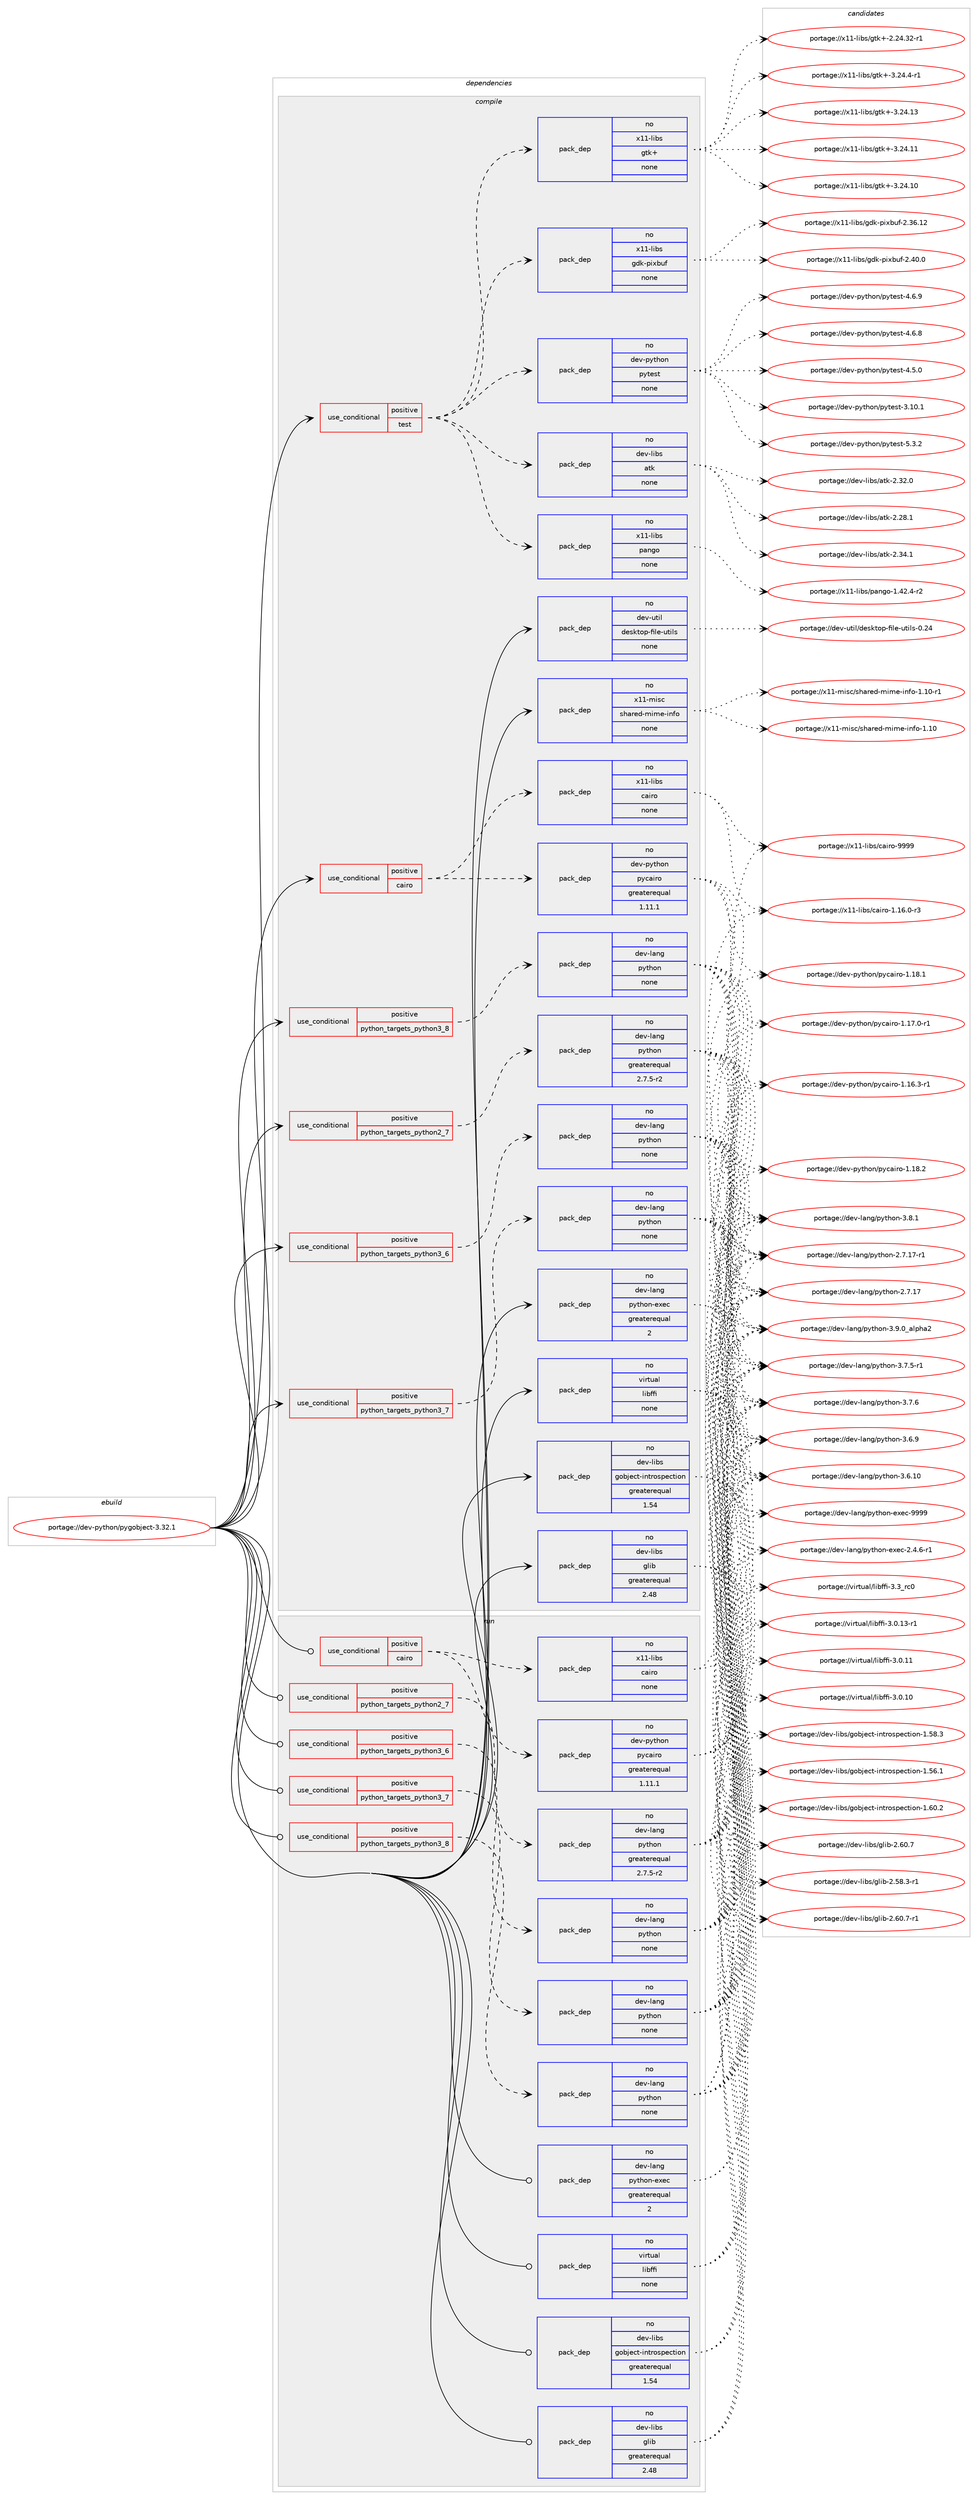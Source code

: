digraph prolog {

# *************
# Graph options
# *************

newrank=true;
concentrate=true;
compound=true;
graph [rankdir=LR,fontname=Helvetica,fontsize=10,ranksep=1.5];#, ranksep=2.5, nodesep=0.2];
edge  [arrowhead=vee];
node  [fontname=Helvetica,fontsize=10];

# **********
# The ebuild
# **********

subgraph cluster_leftcol {
color=gray;
rank=same;
label=<<i>ebuild</i>>;
id [label="portage://dev-python/pygobject-3.32.1", color=red, width=4, href="../dev-python/pygobject-3.32.1.svg"];
}

# ****************
# The dependencies
# ****************

subgraph cluster_midcol {
color=gray;
label=<<i>dependencies</i>>;
subgraph cluster_compile {
fillcolor="#eeeeee";
style=filled;
label=<<i>compile</i>>;
subgraph cond109360 {
dependency437761 [label=<<TABLE BORDER="0" CELLBORDER="1" CELLSPACING="0" CELLPADDING="4"><TR><TD ROWSPAN="3" CELLPADDING="10">use_conditional</TD></TR><TR><TD>positive</TD></TR><TR><TD>cairo</TD></TR></TABLE>>, shape=none, color=red];
subgraph pack323464 {
dependency437762 [label=<<TABLE BORDER="0" CELLBORDER="1" CELLSPACING="0" CELLPADDING="4" WIDTH="220"><TR><TD ROWSPAN="6" CELLPADDING="30">pack_dep</TD></TR><TR><TD WIDTH="110">no</TD></TR><TR><TD>dev-python</TD></TR><TR><TD>pycairo</TD></TR><TR><TD>greaterequal</TD></TR><TR><TD>1.11.1</TD></TR></TABLE>>, shape=none, color=blue];
}
dependency437761:e -> dependency437762:w [weight=20,style="dashed",arrowhead="vee"];
subgraph pack323465 {
dependency437763 [label=<<TABLE BORDER="0" CELLBORDER="1" CELLSPACING="0" CELLPADDING="4" WIDTH="220"><TR><TD ROWSPAN="6" CELLPADDING="30">pack_dep</TD></TR><TR><TD WIDTH="110">no</TD></TR><TR><TD>x11-libs</TD></TR><TR><TD>cairo</TD></TR><TR><TD>none</TD></TR><TR><TD></TD></TR></TABLE>>, shape=none, color=blue];
}
dependency437761:e -> dependency437763:w [weight=20,style="dashed",arrowhead="vee"];
}
id:e -> dependency437761:w [weight=20,style="solid",arrowhead="vee"];
subgraph cond109361 {
dependency437764 [label=<<TABLE BORDER="0" CELLBORDER="1" CELLSPACING="0" CELLPADDING="4"><TR><TD ROWSPAN="3" CELLPADDING="10">use_conditional</TD></TR><TR><TD>positive</TD></TR><TR><TD>python_targets_python2_7</TD></TR></TABLE>>, shape=none, color=red];
subgraph pack323466 {
dependency437765 [label=<<TABLE BORDER="0" CELLBORDER="1" CELLSPACING="0" CELLPADDING="4" WIDTH="220"><TR><TD ROWSPAN="6" CELLPADDING="30">pack_dep</TD></TR><TR><TD WIDTH="110">no</TD></TR><TR><TD>dev-lang</TD></TR><TR><TD>python</TD></TR><TR><TD>greaterequal</TD></TR><TR><TD>2.7.5-r2</TD></TR></TABLE>>, shape=none, color=blue];
}
dependency437764:e -> dependency437765:w [weight=20,style="dashed",arrowhead="vee"];
}
id:e -> dependency437764:w [weight=20,style="solid",arrowhead="vee"];
subgraph cond109362 {
dependency437766 [label=<<TABLE BORDER="0" CELLBORDER="1" CELLSPACING="0" CELLPADDING="4"><TR><TD ROWSPAN="3" CELLPADDING="10">use_conditional</TD></TR><TR><TD>positive</TD></TR><TR><TD>python_targets_python3_6</TD></TR></TABLE>>, shape=none, color=red];
subgraph pack323467 {
dependency437767 [label=<<TABLE BORDER="0" CELLBORDER="1" CELLSPACING="0" CELLPADDING="4" WIDTH="220"><TR><TD ROWSPAN="6" CELLPADDING="30">pack_dep</TD></TR><TR><TD WIDTH="110">no</TD></TR><TR><TD>dev-lang</TD></TR><TR><TD>python</TD></TR><TR><TD>none</TD></TR><TR><TD></TD></TR></TABLE>>, shape=none, color=blue];
}
dependency437766:e -> dependency437767:w [weight=20,style="dashed",arrowhead="vee"];
}
id:e -> dependency437766:w [weight=20,style="solid",arrowhead="vee"];
subgraph cond109363 {
dependency437768 [label=<<TABLE BORDER="0" CELLBORDER="1" CELLSPACING="0" CELLPADDING="4"><TR><TD ROWSPAN="3" CELLPADDING="10">use_conditional</TD></TR><TR><TD>positive</TD></TR><TR><TD>python_targets_python3_7</TD></TR></TABLE>>, shape=none, color=red];
subgraph pack323468 {
dependency437769 [label=<<TABLE BORDER="0" CELLBORDER="1" CELLSPACING="0" CELLPADDING="4" WIDTH="220"><TR><TD ROWSPAN="6" CELLPADDING="30">pack_dep</TD></TR><TR><TD WIDTH="110">no</TD></TR><TR><TD>dev-lang</TD></TR><TR><TD>python</TD></TR><TR><TD>none</TD></TR><TR><TD></TD></TR></TABLE>>, shape=none, color=blue];
}
dependency437768:e -> dependency437769:w [weight=20,style="dashed",arrowhead="vee"];
}
id:e -> dependency437768:w [weight=20,style="solid",arrowhead="vee"];
subgraph cond109364 {
dependency437770 [label=<<TABLE BORDER="0" CELLBORDER="1" CELLSPACING="0" CELLPADDING="4"><TR><TD ROWSPAN="3" CELLPADDING="10">use_conditional</TD></TR><TR><TD>positive</TD></TR><TR><TD>python_targets_python3_8</TD></TR></TABLE>>, shape=none, color=red];
subgraph pack323469 {
dependency437771 [label=<<TABLE BORDER="0" CELLBORDER="1" CELLSPACING="0" CELLPADDING="4" WIDTH="220"><TR><TD ROWSPAN="6" CELLPADDING="30">pack_dep</TD></TR><TR><TD WIDTH="110">no</TD></TR><TR><TD>dev-lang</TD></TR><TR><TD>python</TD></TR><TR><TD>none</TD></TR><TR><TD></TD></TR></TABLE>>, shape=none, color=blue];
}
dependency437770:e -> dependency437771:w [weight=20,style="dashed",arrowhead="vee"];
}
id:e -> dependency437770:w [weight=20,style="solid",arrowhead="vee"];
subgraph cond109365 {
dependency437772 [label=<<TABLE BORDER="0" CELLBORDER="1" CELLSPACING="0" CELLPADDING="4"><TR><TD ROWSPAN="3" CELLPADDING="10">use_conditional</TD></TR><TR><TD>positive</TD></TR><TR><TD>test</TD></TR></TABLE>>, shape=none, color=red];
subgraph pack323470 {
dependency437773 [label=<<TABLE BORDER="0" CELLBORDER="1" CELLSPACING="0" CELLPADDING="4" WIDTH="220"><TR><TD ROWSPAN="6" CELLPADDING="30">pack_dep</TD></TR><TR><TD WIDTH="110">no</TD></TR><TR><TD>dev-libs</TD></TR><TR><TD>atk</TD></TR><TR><TD>none</TD></TR><TR><TD></TD></TR></TABLE>>, shape=none, color=blue];
}
dependency437772:e -> dependency437773:w [weight=20,style="dashed",arrowhead="vee"];
subgraph pack323471 {
dependency437774 [label=<<TABLE BORDER="0" CELLBORDER="1" CELLSPACING="0" CELLPADDING="4" WIDTH="220"><TR><TD ROWSPAN="6" CELLPADDING="30">pack_dep</TD></TR><TR><TD WIDTH="110">no</TD></TR><TR><TD>dev-python</TD></TR><TR><TD>pytest</TD></TR><TR><TD>none</TD></TR><TR><TD></TD></TR></TABLE>>, shape=none, color=blue];
}
dependency437772:e -> dependency437774:w [weight=20,style="dashed",arrowhead="vee"];
subgraph pack323472 {
dependency437775 [label=<<TABLE BORDER="0" CELLBORDER="1" CELLSPACING="0" CELLPADDING="4" WIDTH="220"><TR><TD ROWSPAN="6" CELLPADDING="30">pack_dep</TD></TR><TR><TD WIDTH="110">no</TD></TR><TR><TD>x11-libs</TD></TR><TR><TD>gdk-pixbuf</TD></TR><TR><TD>none</TD></TR><TR><TD></TD></TR></TABLE>>, shape=none, color=blue];
}
dependency437772:e -> dependency437775:w [weight=20,style="dashed",arrowhead="vee"];
subgraph pack323473 {
dependency437776 [label=<<TABLE BORDER="0" CELLBORDER="1" CELLSPACING="0" CELLPADDING="4" WIDTH="220"><TR><TD ROWSPAN="6" CELLPADDING="30">pack_dep</TD></TR><TR><TD WIDTH="110">no</TD></TR><TR><TD>x11-libs</TD></TR><TR><TD>gtk+</TD></TR><TR><TD>none</TD></TR><TR><TD></TD></TR></TABLE>>, shape=none, color=blue];
}
dependency437772:e -> dependency437776:w [weight=20,style="dashed",arrowhead="vee"];
subgraph pack323474 {
dependency437777 [label=<<TABLE BORDER="0" CELLBORDER="1" CELLSPACING="0" CELLPADDING="4" WIDTH="220"><TR><TD ROWSPAN="6" CELLPADDING="30">pack_dep</TD></TR><TR><TD WIDTH="110">no</TD></TR><TR><TD>x11-libs</TD></TR><TR><TD>pango</TD></TR><TR><TD>none</TD></TR><TR><TD></TD></TR></TABLE>>, shape=none, color=blue];
}
dependency437772:e -> dependency437777:w [weight=20,style="dashed",arrowhead="vee"];
}
id:e -> dependency437772:w [weight=20,style="solid",arrowhead="vee"];
subgraph pack323475 {
dependency437778 [label=<<TABLE BORDER="0" CELLBORDER="1" CELLSPACING="0" CELLPADDING="4" WIDTH="220"><TR><TD ROWSPAN="6" CELLPADDING="30">pack_dep</TD></TR><TR><TD WIDTH="110">no</TD></TR><TR><TD>dev-lang</TD></TR><TR><TD>python-exec</TD></TR><TR><TD>greaterequal</TD></TR><TR><TD>2</TD></TR></TABLE>>, shape=none, color=blue];
}
id:e -> dependency437778:w [weight=20,style="solid",arrowhead="vee"];
subgraph pack323476 {
dependency437779 [label=<<TABLE BORDER="0" CELLBORDER="1" CELLSPACING="0" CELLPADDING="4" WIDTH="220"><TR><TD ROWSPAN="6" CELLPADDING="30">pack_dep</TD></TR><TR><TD WIDTH="110">no</TD></TR><TR><TD>dev-libs</TD></TR><TR><TD>glib</TD></TR><TR><TD>greaterequal</TD></TR><TR><TD>2.48</TD></TR></TABLE>>, shape=none, color=blue];
}
id:e -> dependency437779:w [weight=20,style="solid",arrowhead="vee"];
subgraph pack323477 {
dependency437780 [label=<<TABLE BORDER="0" CELLBORDER="1" CELLSPACING="0" CELLPADDING="4" WIDTH="220"><TR><TD ROWSPAN="6" CELLPADDING="30">pack_dep</TD></TR><TR><TD WIDTH="110">no</TD></TR><TR><TD>dev-libs</TD></TR><TR><TD>gobject-introspection</TD></TR><TR><TD>greaterequal</TD></TR><TR><TD>1.54</TD></TR></TABLE>>, shape=none, color=blue];
}
id:e -> dependency437780:w [weight=20,style="solid",arrowhead="vee"];
subgraph pack323478 {
dependency437781 [label=<<TABLE BORDER="0" CELLBORDER="1" CELLSPACING="0" CELLPADDING="4" WIDTH="220"><TR><TD ROWSPAN="6" CELLPADDING="30">pack_dep</TD></TR><TR><TD WIDTH="110">no</TD></TR><TR><TD>dev-util</TD></TR><TR><TD>desktop-file-utils</TD></TR><TR><TD>none</TD></TR><TR><TD></TD></TR></TABLE>>, shape=none, color=blue];
}
id:e -> dependency437781:w [weight=20,style="solid",arrowhead="vee"];
subgraph pack323479 {
dependency437782 [label=<<TABLE BORDER="0" CELLBORDER="1" CELLSPACING="0" CELLPADDING="4" WIDTH="220"><TR><TD ROWSPAN="6" CELLPADDING="30">pack_dep</TD></TR><TR><TD WIDTH="110">no</TD></TR><TR><TD>virtual</TD></TR><TR><TD>libffi</TD></TR><TR><TD>none</TD></TR><TR><TD></TD></TR></TABLE>>, shape=none, color=blue];
}
id:e -> dependency437782:w [weight=20,style="solid",arrowhead="vee"];
subgraph pack323480 {
dependency437783 [label=<<TABLE BORDER="0" CELLBORDER="1" CELLSPACING="0" CELLPADDING="4" WIDTH="220"><TR><TD ROWSPAN="6" CELLPADDING="30">pack_dep</TD></TR><TR><TD WIDTH="110">no</TD></TR><TR><TD>x11-misc</TD></TR><TR><TD>shared-mime-info</TD></TR><TR><TD>none</TD></TR><TR><TD></TD></TR></TABLE>>, shape=none, color=blue];
}
id:e -> dependency437783:w [weight=20,style="solid",arrowhead="vee"];
}
subgraph cluster_compileandrun {
fillcolor="#eeeeee";
style=filled;
label=<<i>compile and run</i>>;
}
subgraph cluster_run {
fillcolor="#eeeeee";
style=filled;
label=<<i>run</i>>;
subgraph cond109366 {
dependency437784 [label=<<TABLE BORDER="0" CELLBORDER="1" CELLSPACING="0" CELLPADDING="4"><TR><TD ROWSPAN="3" CELLPADDING="10">use_conditional</TD></TR><TR><TD>positive</TD></TR><TR><TD>cairo</TD></TR></TABLE>>, shape=none, color=red];
subgraph pack323481 {
dependency437785 [label=<<TABLE BORDER="0" CELLBORDER="1" CELLSPACING="0" CELLPADDING="4" WIDTH="220"><TR><TD ROWSPAN="6" CELLPADDING="30">pack_dep</TD></TR><TR><TD WIDTH="110">no</TD></TR><TR><TD>dev-python</TD></TR><TR><TD>pycairo</TD></TR><TR><TD>greaterequal</TD></TR><TR><TD>1.11.1</TD></TR></TABLE>>, shape=none, color=blue];
}
dependency437784:e -> dependency437785:w [weight=20,style="dashed",arrowhead="vee"];
subgraph pack323482 {
dependency437786 [label=<<TABLE BORDER="0" CELLBORDER="1" CELLSPACING="0" CELLPADDING="4" WIDTH="220"><TR><TD ROWSPAN="6" CELLPADDING="30">pack_dep</TD></TR><TR><TD WIDTH="110">no</TD></TR><TR><TD>x11-libs</TD></TR><TR><TD>cairo</TD></TR><TR><TD>none</TD></TR><TR><TD></TD></TR></TABLE>>, shape=none, color=blue];
}
dependency437784:e -> dependency437786:w [weight=20,style="dashed",arrowhead="vee"];
}
id:e -> dependency437784:w [weight=20,style="solid",arrowhead="odot"];
subgraph cond109367 {
dependency437787 [label=<<TABLE BORDER="0" CELLBORDER="1" CELLSPACING="0" CELLPADDING="4"><TR><TD ROWSPAN="3" CELLPADDING="10">use_conditional</TD></TR><TR><TD>positive</TD></TR><TR><TD>python_targets_python2_7</TD></TR></TABLE>>, shape=none, color=red];
subgraph pack323483 {
dependency437788 [label=<<TABLE BORDER="0" CELLBORDER="1" CELLSPACING="0" CELLPADDING="4" WIDTH="220"><TR><TD ROWSPAN="6" CELLPADDING="30">pack_dep</TD></TR><TR><TD WIDTH="110">no</TD></TR><TR><TD>dev-lang</TD></TR><TR><TD>python</TD></TR><TR><TD>greaterequal</TD></TR><TR><TD>2.7.5-r2</TD></TR></TABLE>>, shape=none, color=blue];
}
dependency437787:e -> dependency437788:w [weight=20,style="dashed",arrowhead="vee"];
}
id:e -> dependency437787:w [weight=20,style="solid",arrowhead="odot"];
subgraph cond109368 {
dependency437789 [label=<<TABLE BORDER="0" CELLBORDER="1" CELLSPACING="0" CELLPADDING="4"><TR><TD ROWSPAN="3" CELLPADDING="10">use_conditional</TD></TR><TR><TD>positive</TD></TR><TR><TD>python_targets_python3_6</TD></TR></TABLE>>, shape=none, color=red];
subgraph pack323484 {
dependency437790 [label=<<TABLE BORDER="0" CELLBORDER="1" CELLSPACING="0" CELLPADDING="4" WIDTH="220"><TR><TD ROWSPAN="6" CELLPADDING="30">pack_dep</TD></TR><TR><TD WIDTH="110">no</TD></TR><TR><TD>dev-lang</TD></TR><TR><TD>python</TD></TR><TR><TD>none</TD></TR><TR><TD></TD></TR></TABLE>>, shape=none, color=blue];
}
dependency437789:e -> dependency437790:w [weight=20,style="dashed",arrowhead="vee"];
}
id:e -> dependency437789:w [weight=20,style="solid",arrowhead="odot"];
subgraph cond109369 {
dependency437791 [label=<<TABLE BORDER="0" CELLBORDER="1" CELLSPACING="0" CELLPADDING="4"><TR><TD ROWSPAN="3" CELLPADDING="10">use_conditional</TD></TR><TR><TD>positive</TD></TR><TR><TD>python_targets_python3_7</TD></TR></TABLE>>, shape=none, color=red];
subgraph pack323485 {
dependency437792 [label=<<TABLE BORDER="0" CELLBORDER="1" CELLSPACING="0" CELLPADDING="4" WIDTH="220"><TR><TD ROWSPAN="6" CELLPADDING="30">pack_dep</TD></TR><TR><TD WIDTH="110">no</TD></TR><TR><TD>dev-lang</TD></TR><TR><TD>python</TD></TR><TR><TD>none</TD></TR><TR><TD></TD></TR></TABLE>>, shape=none, color=blue];
}
dependency437791:e -> dependency437792:w [weight=20,style="dashed",arrowhead="vee"];
}
id:e -> dependency437791:w [weight=20,style="solid",arrowhead="odot"];
subgraph cond109370 {
dependency437793 [label=<<TABLE BORDER="0" CELLBORDER="1" CELLSPACING="0" CELLPADDING="4"><TR><TD ROWSPAN="3" CELLPADDING="10">use_conditional</TD></TR><TR><TD>positive</TD></TR><TR><TD>python_targets_python3_8</TD></TR></TABLE>>, shape=none, color=red];
subgraph pack323486 {
dependency437794 [label=<<TABLE BORDER="0" CELLBORDER="1" CELLSPACING="0" CELLPADDING="4" WIDTH="220"><TR><TD ROWSPAN="6" CELLPADDING="30">pack_dep</TD></TR><TR><TD WIDTH="110">no</TD></TR><TR><TD>dev-lang</TD></TR><TR><TD>python</TD></TR><TR><TD>none</TD></TR><TR><TD></TD></TR></TABLE>>, shape=none, color=blue];
}
dependency437793:e -> dependency437794:w [weight=20,style="dashed",arrowhead="vee"];
}
id:e -> dependency437793:w [weight=20,style="solid",arrowhead="odot"];
subgraph pack323487 {
dependency437795 [label=<<TABLE BORDER="0" CELLBORDER="1" CELLSPACING="0" CELLPADDING="4" WIDTH="220"><TR><TD ROWSPAN="6" CELLPADDING="30">pack_dep</TD></TR><TR><TD WIDTH="110">no</TD></TR><TR><TD>dev-lang</TD></TR><TR><TD>python-exec</TD></TR><TR><TD>greaterequal</TD></TR><TR><TD>2</TD></TR></TABLE>>, shape=none, color=blue];
}
id:e -> dependency437795:w [weight=20,style="solid",arrowhead="odot"];
subgraph pack323488 {
dependency437796 [label=<<TABLE BORDER="0" CELLBORDER="1" CELLSPACING="0" CELLPADDING="4" WIDTH="220"><TR><TD ROWSPAN="6" CELLPADDING="30">pack_dep</TD></TR><TR><TD WIDTH="110">no</TD></TR><TR><TD>dev-libs</TD></TR><TR><TD>glib</TD></TR><TR><TD>greaterequal</TD></TR><TR><TD>2.48</TD></TR></TABLE>>, shape=none, color=blue];
}
id:e -> dependency437796:w [weight=20,style="solid",arrowhead="odot"];
subgraph pack323489 {
dependency437797 [label=<<TABLE BORDER="0" CELLBORDER="1" CELLSPACING="0" CELLPADDING="4" WIDTH="220"><TR><TD ROWSPAN="6" CELLPADDING="30">pack_dep</TD></TR><TR><TD WIDTH="110">no</TD></TR><TR><TD>dev-libs</TD></TR><TR><TD>gobject-introspection</TD></TR><TR><TD>greaterequal</TD></TR><TR><TD>1.54</TD></TR></TABLE>>, shape=none, color=blue];
}
id:e -> dependency437797:w [weight=20,style="solid",arrowhead="odot"];
subgraph pack323490 {
dependency437798 [label=<<TABLE BORDER="0" CELLBORDER="1" CELLSPACING="0" CELLPADDING="4" WIDTH="220"><TR><TD ROWSPAN="6" CELLPADDING="30">pack_dep</TD></TR><TR><TD WIDTH="110">no</TD></TR><TR><TD>virtual</TD></TR><TR><TD>libffi</TD></TR><TR><TD>none</TD></TR><TR><TD></TD></TR></TABLE>>, shape=none, color=blue];
}
id:e -> dependency437798:w [weight=20,style="solid",arrowhead="odot"];
}
}

# **************
# The candidates
# **************

subgraph cluster_choices {
rank=same;
color=gray;
label=<<i>candidates</i>>;

subgraph choice323464 {
color=black;
nodesep=1;
choice1001011184511212111610411111047112121999710511411145494649564650 [label="portage://dev-python/pycairo-1.18.2", color=red, width=4,href="../dev-python/pycairo-1.18.2.svg"];
choice1001011184511212111610411111047112121999710511411145494649564649 [label="portage://dev-python/pycairo-1.18.1", color=red, width=4,href="../dev-python/pycairo-1.18.1.svg"];
choice10010111845112121116104111110471121219997105114111454946495546484511449 [label="portage://dev-python/pycairo-1.17.0-r1", color=red, width=4,href="../dev-python/pycairo-1.17.0-r1.svg"];
choice10010111845112121116104111110471121219997105114111454946495446514511449 [label="portage://dev-python/pycairo-1.16.3-r1", color=red, width=4,href="../dev-python/pycairo-1.16.3-r1.svg"];
dependency437762:e -> choice1001011184511212111610411111047112121999710511411145494649564650:w [style=dotted,weight="100"];
dependency437762:e -> choice1001011184511212111610411111047112121999710511411145494649564649:w [style=dotted,weight="100"];
dependency437762:e -> choice10010111845112121116104111110471121219997105114111454946495546484511449:w [style=dotted,weight="100"];
dependency437762:e -> choice10010111845112121116104111110471121219997105114111454946495446514511449:w [style=dotted,weight="100"];
}
subgraph choice323465 {
color=black;
nodesep=1;
choice120494945108105981154799971051141114557575757 [label="portage://x11-libs/cairo-9999", color=red, width=4,href="../x11-libs/cairo-9999.svg"];
choice12049494510810598115479997105114111454946495446484511451 [label="portage://x11-libs/cairo-1.16.0-r3", color=red, width=4,href="../x11-libs/cairo-1.16.0-r3.svg"];
dependency437763:e -> choice120494945108105981154799971051141114557575757:w [style=dotted,weight="100"];
dependency437763:e -> choice12049494510810598115479997105114111454946495446484511451:w [style=dotted,weight="100"];
}
subgraph choice323466 {
color=black;
nodesep=1;
choice10010111845108971101034711212111610411111045514657464895971081121049750 [label="portage://dev-lang/python-3.9.0_alpha2", color=red, width=4,href="../dev-lang/python-3.9.0_alpha2.svg"];
choice100101118451089711010347112121116104111110455146564649 [label="portage://dev-lang/python-3.8.1", color=red, width=4,href="../dev-lang/python-3.8.1.svg"];
choice100101118451089711010347112121116104111110455146554654 [label="portage://dev-lang/python-3.7.6", color=red, width=4,href="../dev-lang/python-3.7.6.svg"];
choice1001011184510897110103471121211161041111104551465546534511449 [label="portage://dev-lang/python-3.7.5-r1", color=red, width=4,href="../dev-lang/python-3.7.5-r1.svg"];
choice100101118451089711010347112121116104111110455146544657 [label="portage://dev-lang/python-3.6.9", color=red, width=4,href="../dev-lang/python-3.6.9.svg"];
choice10010111845108971101034711212111610411111045514654464948 [label="portage://dev-lang/python-3.6.10", color=red, width=4,href="../dev-lang/python-3.6.10.svg"];
choice100101118451089711010347112121116104111110455046554649554511449 [label="portage://dev-lang/python-2.7.17-r1", color=red, width=4,href="../dev-lang/python-2.7.17-r1.svg"];
choice10010111845108971101034711212111610411111045504655464955 [label="portage://dev-lang/python-2.7.17", color=red, width=4,href="../dev-lang/python-2.7.17.svg"];
dependency437765:e -> choice10010111845108971101034711212111610411111045514657464895971081121049750:w [style=dotted,weight="100"];
dependency437765:e -> choice100101118451089711010347112121116104111110455146564649:w [style=dotted,weight="100"];
dependency437765:e -> choice100101118451089711010347112121116104111110455146554654:w [style=dotted,weight="100"];
dependency437765:e -> choice1001011184510897110103471121211161041111104551465546534511449:w [style=dotted,weight="100"];
dependency437765:e -> choice100101118451089711010347112121116104111110455146544657:w [style=dotted,weight="100"];
dependency437765:e -> choice10010111845108971101034711212111610411111045514654464948:w [style=dotted,weight="100"];
dependency437765:e -> choice100101118451089711010347112121116104111110455046554649554511449:w [style=dotted,weight="100"];
dependency437765:e -> choice10010111845108971101034711212111610411111045504655464955:w [style=dotted,weight="100"];
}
subgraph choice323467 {
color=black;
nodesep=1;
choice10010111845108971101034711212111610411111045514657464895971081121049750 [label="portage://dev-lang/python-3.9.0_alpha2", color=red, width=4,href="../dev-lang/python-3.9.0_alpha2.svg"];
choice100101118451089711010347112121116104111110455146564649 [label="portage://dev-lang/python-3.8.1", color=red, width=4,href="../dev-lang/python-3.8.1.svg"];
choice100101118451089711010347112121116104111110455146554654 [label="portage://dev-lang/python-3.7.6", color=red, width=4,href="../dev-lang/python-3.7.6.svg"];
choice1001011184510897110103471121211161041111104551465546534511449 [label="portage://dev-lang/python-3.7.5-r1", color=red, width=4,href="../dev-lang/python-3.7.5-r1.svg"];
choice100101118451089711010347112121116104111110455146544657 [label="portage://dev-lang/python-3.6.9", color=red, width=4,href="../dev-lang/python-3.6.9.svg"];
choice10010111845108971101034711212111610411111045514654464948 [label="portage://dev-lang/python-3.6.10", color=red, width=4,href="../dev-lang/python-3.6.10.svg"];
choice100101118451089711010347112121116104111110455046554649554511449 [label="portage://dev-lang/python-2.7.17-r1", color=red, width=4,href="../dev-lang/python-2.7.17-r1.svg"];
choice10010111845108971101034711212111610411111045504655464955 [label="portage://dev-lang/python-2.7.17", color=red, width=4,href="../dev-lang/python-2.7.17.svg"];
dependency437767:e -> choice10010111845108971101034711212111610411111045514657464895971081121049750:w [style=dotted,weight="100"];
dependency437767:e -> choice100101118451089711010347112121116104111110455146564649:w [style=dotted,weight="100"];
dependency437767:e -> choice100101118451089711010347112121116104111110455146554654:w [style=dotted,weight="100"];
dependency437767:e -> choice1001011184510897110103471121211161041111104551465546534511449:w [style=dotted,weight="100"];
dependency437767:e -> choice100101118451089711010347112121116104111110455146544657:w [style=dotted,weight="100"];
dependency437767:e -> choice10010111845108971101034711212111610411111045514654464948:w [style=dotted,weight="100"];
dependency437767:e -> choice100101118451089711010347112121116104111110455046554649554511449:w [style=dotted,weight="100"];
dependency437767:e -> choice10010111845108971101034711212111610411111045504655464955:w [style=dotted,weight="100"];
}
subgraph choice323468 {
color=black;
nodesep=1;
choice10010111845108971101034711212111610411111045514657464895971081121049750 [label="portage://dev-lang/python-3.9.0_alpha2", color=red, width=4,href="../dev-lang/python-3.9.0_alpha2.svg"];
choice100101118451089711010347112121116104111110455146564649 [label="portage://dev-lang/python-3.8.1", color=red, width=4,href="../dev-lang/python-3.8.1.svg"];
choice100101118451089711010347112121116104111110455146554654 [label="portage://dev-lang/python-3.7.6", color=red, width=4,href="../dev-lang/python-3.7.6.svg"];
choice1001011184510897110103471121211161041111104551465546534511449 [label="portage://dev-lang/python-3.7.5-r1", color=red, width=4,href="../dev-lang/python-3.7.5-r1.svg"];
choice100101118451089711010347112121116104111110455146544657 [label="portage://dev-lang/python-3.6.9", color=red, width=4,href="../dev-lang/python-3.6.9.svg"];
choice10010111845108971101034711212111610411111045514654464948 [label="portage://dev-lang/python-3.6.10", color=red, width=4,href="../dev-lang/python-3.6.10.svg"];
choice100101118451089711010347112121116104111110455046554649554511449 [label="portage://dev-lang/python-2.7.17-r1", color=red, width=4,href="../dev-lang/python-2.7.17-r1.svg"];
choice10010111845108971101034711212111610411111045504655464955 [label="portage://dev-lang/python-2.7.17", color=red, width=4,href="../dev-lang/python-2.7.17.svg"];
dependency437769:e -> choice10010111845108971101034711212111610411111045514657464895971081121049750:w [style=dotted,weight="100"];
dependency437769:e -> choice100101118451089711010347112121116104111110455146564649:w [style=dotted,weight="100"];
dependency437769:e -> choice100101118451089711010347112121116104111110455146554654:w [style=dotted,weight="100"];
dependency437769:e -> choice1001011184510897110103471121211161041111104551465546534511449:w [style=dotted,weight="100"];
dependency437769:e -> choice100101118451089711010347112121116104111110455146544657:w [style=dotted,weight="100"];
dependency437769:e -> choice10010111845108971101034711212111610411111045514654464948:w [style=dotted,weight="100"];
dependency437769:e -> choice100101118451089711010347112121116104111110455046554649554511449:w [style=dotted,weight="100"];
dependency437769:e -> choice10010111845108971101034711212111610411111045504655464955:w [style=dotted,weight="100"];
}
subgraph choice323469 {
color=black;
nodesep=1;
choice10010111845108971101034711212111610411111045514657464895971081121049750 [label="portage://dev-lang/python-3.9.0_alpha2", color=red, width=4,href="../dev-lang/python-3.9.0_alpha2.svg"];
choice100101118451089711010347112121116104111110455146564649 [label="portage://dev-lang/python-3.8.1", color=red, width=4,href="../dev-lang/python-3.8.1.svg"];
choice100101118451089711010347112121116104111110455146554654 [label="portage://dev-lang/python-3.7.6", color=red, width=4,href="../dev-lang/python-3.7.6.svg"];
choice1001011184510897110103471121211161041111104551465546534511449 [label="portage://dev-lang/python-3.7.5-r1", color=red, width=4,href="../dev-lang/python-3.7.5-r1.svg"];
choice100101118451089711010347112121116104111110455146544657 [label="portage://dev-lang/python-3.6.9", color=red, width=4,href="../dev-lang/python-3.6.9.svg"];
choice10010111845108971101034711212111610411111045514654464948 [label="portage://dev-lang/python-3.6.10", color=red, width=4,href="../dev-lang/python-3.6.10.svg"];
choice100101118451089711010347112121116104111110455046554649554511449 [label="portage://dev-lang/python-2.7.17-r1", color=red, width=4,href="../dev-lang/python-2.7.17-r1.svg"];
choice10010111845108971101034711212111610411111045504655464955 [label="portage://dev-lang/python-2.7.17", color=red, width=4,href="../dev-lang/python-2.7.17.svg"];
dependency437771:e -> choice10010111845108971101034711212111610411111045514657464895971081121049750:w [style=dotted,weight="100"];
dependency437771:e -> choice100101118451089711010347112121116104111110455146564649:w [style=dotted,weight="100"];
dependency437771:e -> choice100101118451089711010347112121116104111110455146554654:w [style=dotted,weight="100"];
dependency437771:e -> choice1001011184510897110103471121211161041111104551465546534511449:w [style=dotted,weight="100"];
dependency437771:e -> choice100101118451089711010347112121116104111110455146544657:w [style=dotted,weight="100"];
dependency437771:e -> choice10010111845108971101034711212111610411111045514654464948:w [style=dotted,weight="100"];
dependency437771:e -> choice100101118451089711010347112121116104111110455046554649554511449:w [style=dotted,weight="100"];
dependency437771:e -> choice10010111845108971101034711212111610411111045504655464955:w [style=dotted,weight="100"];
}
subgraph choice323470 {
color=black;
nodesep=1;
choice1001011184510810598115479711610745504651524649 [label="portage://dev-libs/atk-2.34.1", color=red, width=4,href="../dev-libs/atk-2.34.1.svg"];
choice1001011184510810598115479711610745504651504648 [label="portage://dev-libs/atk-2.32.0", color=red, width=4,href="../dev-libs/atk-2.32.0.svg"];
choice1001011184510810598115479711610745504650564649 [label="portage://dev-libs/atk-2.28.1", color=red, width=4,href="../dev-libs/atk-2.28.1.svg"];
dependency437773:e -> choice1001011184510810598115479711610745504651524649:w [style=dotted,weight="100"];
dependency437773:e -> choice1001011184510810598115479711610745504651504648:w [style=dotted,weight="100"];
dependency437773:e -> choice1001011184510810598115479711610745504650564649:w [style=dotted,weight="100"];
}
subgraph choice323471 {
color=black;
nodesep=1;
choice1001011184511212111610411111047112121116101115116455346514650 [label="portage://dev-python/pytest-5.3.2", color=red, width=4,href="../dev-python/pytest-5.3.2.svg"];
choice1001011184511212111610411111047112121116101115116455246544657 [label="portage://dev-python/pytest-4.6.9", color=red, width=4,href="../dev-python/pytest-4.6.9.svg"];
choice1001011184511212111610411111047112121116101115116455246544656 [label="portage://dev-python/pytest-4.6.8", color=red, width=4,href="../dev-python/pytest-4.6.8.svg"];
choice1001011184511212111610411111047112121116101115116455246534648 [label="portage://dev-python/pytest-4.5.0", color=red, width=4,href="../dev-python/pytest-4.5.0.svg"];
choice100101118451121211161041111104711212111610111511645514649484649 [label="portage://dev-python/pytest-3.10.1", color=red, width=4,href="../dev-python/pytest-3.10.1.svg"];
dependency437774:e -> choice1001011184511212111610411111047112121116101115116455346514650:w [style=dotted,weight="100"];
dependency437774:e -> choice1001011184511212111610411111047112121116101115116455246544657:w [style=dotted,weight="100"];
dependency437774:e -> choice1001011184511212111610411111047112121116101115116455246544656:w [style=dotted,weight="100"];
dependency437774:e -> choice1001011184511212111610411111047112121116101115116455246534648:w [style=dotted,weight="100"];
dependency437774:e -> choice100101118451121211161041111104711212111610111511645514649484649:w [style=dotted,weight="100"];
}
subgraph choice323472 {
color=black;
nodesep=1;
choice1204949451081059811547103100107451121051209811710245504652484648 [label="portage://x11-libs/gdk-pixbuf-2.40.0", color=red, width=4,href="../x11-libs/gdk-pixbuf-2.40.0.svg"];
choice120494945108105981154710310010745112105120981171024550465154464950 [label="portage://x11-libs/gdk-pixbuf-2.36.12", color=red, width=4,href="../x11-libs/gdk-pixbuf-2.36.12.svg"];
dependency437775:e -> choice1204949451081059811547103100107451121051209811710245504652484648:w [style=dotted,weight="100"];
dependency437775:e -> choice120494945108105981154710310010745112105120981171024550465154464950:w [style=dotted,weight="100"];
}
subgraph choice323473 {
color=black;
nodesep=1;
choice120494945108105981154710311610743455146505246524511449 [label="portage://x11-libs/gtk+-3.24.4-r1", color=red, width=4,href="../x11-libs/gtk+-3.24.4-r1.svg"];
choice1204949451081059811547103116107434551465052464951 [label="portage://x11-libs/gtk+-3.24.13", color=red, width=4,href="../x11-libs/gtk+-3.24.13.svg"];
choice1204949451081059811547103116107434551465052464949 [label="portage://x11-libs/gtk+-3.24.11", color=red, width=4,href="../x11-libs/gtk+-3.24.11.svg"];
choice1204949451081059811547103116107434551465052464948 [label="portage://x11-libs/gtk+-3.24.10", color=red, width=4,href="../x11-libs/gtk+-3.24.10.svg"];
choice12049494510810598115471031161074345504650524651504511449 [label="portage://x11-libs/gtk+-2.24.32-r1", color=red, width=4,href="../x11-libs/gtk+-2.24.32-r1.svg"];
dependency437776:e -> choice120494945108105981154710311610743455146505246524511449:w [style=dotted,weight="100"];
dependency437776:e -> choice1204949451081059811547103116107434551465052464951:w [style=dotted,weight="100"];
dependency437776:e -> choice1204949451081059811547103116107434551465052464949:w [style=dotted,weight="100"];
dependency437776:e -> choice1204949451081059811547103116107434551465052464948:w [style=dotted,weight="100"];
dependency437776:e -> choice12049494510810598115471031161074345504650524651504511449:w [style=dotted,weight="100"];
}
subgraph choice323474 {
color=black;
nodesep=1;
choice120494945108105981154711297110103111454946525046524511450 [label="portage://x11-libs/pango-1.42.4-r2", color=red, width=4,href="../x11-libs/pango-1.42.4-r2.svg"];
dependency437777:e -> choice120494945108105981154711297110103111454946525046524511450:w [style=dotted,weight="100"];
}
subgraph choice323475 {
color=black;
nodesep=1;
choice10010111845108971101034711212111610411111045101120101994557575757 [label="portage://dev-lang/python-exec-9999", color=red, width=4,href="../dev-lang/python-exec-9999.svg"];
choice10010111845108971101034711212111610411111045101120101994550465246544511449 [label="portage://dev-lang/python-exec-2.4.6-r1", color=red, width=4,href="../dev-lang/python-exec-2.4.6-r1.svg"];
dependency437778:e -> choice10010111845108971101034711212111610411111045101120101994557575757:w [style=dotted,weight="100"];
dependency437778:e -> choice10010111845108971101034711212111610411111045101120101994550465246544511449:w [style=dotted,weight="100"];
}
subgraph choice323476 {
color=black;
nodesep=1;
choice10010111845108105981154710310810598455046544846554511449 [label="portage://dev-libs/glib-2.60.7-r1", color=red, width=4,href="../dev-libs/glib-2.60.7-r1.svg"];
choice1001011184510810598115471031081059845504654484655 [label="portage://dev-libs/glib-2.60.7", color=red, width=4,href="../dev-libs/glib-2.60.7.svg"];
choice10010111845108105981154710310810598455046535646514511449 [label="portage://dev-libs/glib-2.58.3-r1", color=red, width=4,href="../dev-libs/glib-2.58.3-r1.svg"];
dependency437779:e -> choice10010111845108105981154710310810598455046544846554511449:w [style=dotted,weight="100"];
dependency437779:e -> choice1001011184510810598115471031081059845504654484655:w [style=dotted,weight="100"];
dependency437779:e -> choice10010111845108105981154710310810598455046535646514511449:w [style=dotted,weight="100"];
}
subgraph choice323477 {
color=black;
nodesep=1;
choice1001011184510810598115471031119810610199116451051101161141111151121019911610511111045494654484650 [label="portage://dev-libs/gobject-introspection-1.60.2", color=red, width=4,href="../dev-libs/gobject-introspection-1.60.2.svg"];
choice1001011184510810598115471031119810610199116451051101161141111151121019911610511111045494653564651 [label="portage://dev-libs/gobject-introspection-1.58.3", color=red, width=4,href="../dev-libs/gobject-introspection-1.58.3.svg"];
choice1001011184510810598115471031119810610199116451051101161141111151121019911610511111045494653544649 [label="portage://dev-libs/gobject-introspection-1.56.1", color=red, width=4,href="../dev-libs/gobject-introspection-1.56.1.svg"];
dependency437780:e -> choice1001011184510810598115471031119810610199116451051101161141111151121019911610511111045494654484650:w [style=dotted,weight="100"];
dependency437780:e -> choice1001011184510810598115471031119810610199116451051101161141111151121019911610511111045494653564651:w [style=dotted,weight="100"];
dependency437780:e -> choice1001011184510810598115471031119810610199116451051101161141111151121019911610511111045494653544649:w [style=dotted,weight="100"];
}
subgraph choice323478 {
color=black;
nodesep=1;
choice100101118451171161051084710010111510711611111245102105108101451171161051081154548465052 [label="portage://dev-util/desktop-file-utils-0.24", color=red, width=4,href="../dev-util/desktop-file-utils-0.24.svg"];
dependency437781:e -> choice100101118451171161051084710010111510711611111245102105108101451171161051081154548465052:w [style=dotted,weight="100"];
}
subgraph choice323479 {
color=black;
nodesep=1;
choice11810511411611797108471081059810210210545514651951149948 [label="portage://virtual/libffi-3.3_rc0", color=red, width=4,href="../virtual/libffi-3.3_rc0.svg"];
choice118105114116117971084710810598102102105455146484649514511449 [label="portage://virtual/libffi-3.0.13-r1", color=red, width=4,href="../virtual/libffi-3.0.13-r1.svg"];
choice11810511411611797108471081059810210210545514648464949 [label="portage://virtual/libffi-3.0.11", color=red, width=4,href="../virtual/libffi-3.0.11.svg"];
choice11810511411611797108471081059810210210545514648464948 [label="portage://virtual/libffi-3.0.10", color=red, width=4,href="../virtual/libffi-3.0.10.svg"];
dependency437782:e -> choice11810511411611797108471081059810210210545514651951149948:w [style=dotted,weight="100"];
dependency437782:e -> choice118105114116117971084710810598102102105455146484649514511449:w [style=dotted,weight="100"];
dependency437782:e -> choice11810511411611797108471081059810210210545514648464949:w [style=dotted,weight="100"];
dependency437782:e -> choice11810511411611797108471081059810210210545514648464948:w [style=dotted,weight="100"];
}
subgraph choice323480 {
color=black;
nodesep=1;
choice120494945109105115994711510497114101100451091051091014510511010211145494649484511449 [label="portage://x11-misc/shared-mime-info-1.10-r1", color=red, width=4,href="../x11-misc/shared-mime-info-1.10-r1.svg"];
choice12049494510910511599471151049711410110045109105109101451051101021114549464948 [label="portage://x11-misc/shared-mime-info-1.10", color=red, width=4,href="../x11-misc/shared-mime-info-1.10.svg"];
dependency437783:e -> choice120494945109105115994711510497114101100451091051091014510511010211145494649484511449:w [style=dotted,weight="100"];
dependency437783:e -> choice12049494510910511599471151049711410110045109105109101451051101021114549464948:w [style=dotted,weight="100"];
}
subgraph choice323481 {
color=black;
nodesep=1;
choice1001011184511212111610411111047112121999710511411145494649564650 [label="portage://dev-python/pycairo-1.18.2", color=red, width=4,href="../dev-python/pycairo-1.18.2.svg"];
choice1001011184511212111610411111047112121999710511411145494649564649 [label="portage://dev-python/pycairo-1.18.1", color=red, width=4,href="../dev-python/pycairo-1.18.1.svg"];
choice10010111845112121116104111110471121219997105114111454946495546484511449 [label="portage://dev-python/pycairo-1.17.0-r1", color=red, width=4,href="../dev-python/pycairo-1.17.0-r1.svg"];
choice10010111845112121116104111110471121219997105114111454946495446514511449 [label="portage://dev-python/pycairo-1.16.3-r1", color=red, width=4,href="../dev-python/pycairo-1.16.3-r1.svg"];
dependency437785:e -> choice1001011184511212111610411111047112121999710511411145494649564650:w [style=dotted,weight="100"];
dependency437785:e -> choice1001011184511212111610411111047112121999710511411145494649564649:w [style=dotted,weight="100"];
dependency437785:e -> choice10010111845112121116104111110471121219997105114111454946495546484511449:w [style=dotted,weight="100"];
dependency437785:e -> choice10010111845112121116104111110471121219997105114111454946495446514511449:w [style=dotted,weight="100"];
}
subgraph choice323482 {
color=black;
nodesep=1;
choice120494945108105981154799971051141114557575757 [label="portage://x11-libs/cairo-9999", color=red, width=4,href="../x11-libs/cairo-9999.svg"];
choice12049494510810598115479997105114111454946495446484511451 [label="portage://x11-libs/cairo-1.16.0-r3", color=red, width=4,href="../x11-libs/cairo-1.16.0-r3.svg"];
dependency437786:e -> choice120494945108105981154799971051141114557575757:w [style=dotted,weight="100"];
dependency437786:e -> choice12049494510810598115479997105114111454946495446484511451:w [style=dotted,weight="100"];
}
subgraph choice323483 {
color=black;
nodesep=1;
choice10010111845108971101034711212111610411111045514657464895971081121049750 [label="portage://dev-lang/python-3.9.0_alpha2", color=red, width=4,href="../dev-lang/python-3.9.0_alpha2.svg"];
choice100101118451089711010347112121116104111110455146564649 [label="portage://dev-lang/python-3.8.1", color=red, width=4,href="../dev-lang/python-3.8.1.svg"];
choice100101118451089711010347112121116104111110455146554654 [label="portage://dev-lang/python-3.7.6", color=red, width=4,href="../dev-lang/python-3.7.6.svg"];
choice1001011184510897110103471121211161041111104551465546534511449 [label="portage://dev-lang/python-3.7.5-r1", color=red, width=4,href="../dev-lang/python-3.7.5-r1.svg"];
choice100101118451089711010347112121116104111110455146544657 [label="portage://dev-lang/python-3.6.9", color=red, width=4,href="../dev-lang/python-3.6.9.svg"];
choice10010111845108971101034711212111610411111045514654464948 [label="portage://dev-lang/python-3.6.10", color=red, width=4,href="../dev-lang/python-3.6.10.svg"];
choice100101118451089711010347112121116104111110455046554649554511449 [label="portage://dev-lang/python-2.7.17-r1", color=red, width=4,href="../dev-lang/python-2.7.17-r1.svg"];
choice10010111845108971101034711212111610411111045504655464955 [label="portage://dev-lang/python-2.7.17", color=red, width=4,href="../dev-lang/python-2.7.17.svg"];
dependency437788:e -> choice10010111845108971101034711212111610411111045514657464895971081121049750:w [style=dotted,weight="100"];
dependency437788:e -> choice100101118451089711010347112121116104111110455146564649:w [style=dotted,weight="100"];
dependency437788:e -> choice100101118451089711010347112121116104111110455146554654:w [style=dotted,weight="100"];
dependency437788:e -> choice1001011184510897110103471121211161041111104551465546534511449:w [style=dotted,weight="100"];
dependency437788:e -> choice100101118451089711010347112121116104111110455146544657:w [style=dotted,weight="100"];
dependency437788:e -> choice10010111845108971101034711212111610411111045514654464948:w [style=dotted,weight="100"];
dependency437788:e -> choice100101118451089711010347112121116104111110455046554649554511449:w [style=dotted,weight="100"];
dependency437788:e -> choice10010111845108971101034711212111610411111045504655464955:w [style=dotted,weight="100"];
}
subgraph choice323484 {
color=black;
nodesep=1;
choice10010111845108971101034711212111610411111045514657464895971081121049750 [label="portage://dev-lang/python-3.9.0_alpha2", color=red, width=4,href="../dev-lang/python-3.9.0_alpha2.svg"];
choice100101118451089711010347112121116104111110455146564649 [label="portage://dev-lang/python-3.8.1", color=red, width=4,href="../dev-lang/python-3.8.1.svg"];
choice100101118451089711010347112121116104111110455146554654 [label="portage://dev-lang/python-3.7.6", color=red, width=4,href="../dev-lang/python-3.7.6.svg"];
choice1001011184510897110103471121211161041111104551465546534511449 [label="portage://dev-lang/python-3.7.5-r1", color=red, width=4,href="../dev-lang/python-3.7.5-r1.svg"];
choice100101118451089711010347112121116104111110455146544657 [label="portage://dev-lang/python-3.6.9", color=red, width=4,href="../dev-lang/python-3.6.9.svg"];
choice10010111845108971101034711212111610411111045514654464948 [label="portage://dev-lang/python-3.6.10", color=red, width=4,href="../dev-lang/python-3.6.10.svg"];
choice100101118451089711010347112121116104111110455046554649554511449 [label="portage://dev-lang/python-2.7.17-r1", color=red, width=4,href="../dev-lang/python-2.7.17-r1.svg"];
choice10010111845108971101034711212111610411111045504655464955 [label="portage://dev-lang/python-2.7.17", color=red, width=4,href="../dev-lang/python-2.7.17.svg"];
dependency437790:e -> choice10010111845108971101034711212111610411111045514657464895971081121049750:w [style=dotted,weight="100"];
dependency437790:e -> choice100101118451089711010347112121116104111110455146564649:w [style=dotted,weight="100"];
dependency437790:e -> choice100101118451089711010347112121116104111110455146554654:w [style=dotted,weight="100"];
dependency437790:e -> choice1001011184510897110103471121211161041111104551465546534511449:w [style=dotted,weight="100"];
dependency437790:e -> choice100101118451089711010347112121116104111110455146544657:w [style=dotted,weight="100"];
dependency437790:e -> choice10010111845108971101034711212111610411111045514654464948:w [style=dotted,weight="100"];
dependency437790:e -> choice100101118451089711010347112121116104111110455046554649554511449:w [style=dotted,weight="100"];
dependency437790:e -> choice10010111845108971101034711212111610411111045504655464955:w [style=dotted,weight="100"];
}
subgraph choice323485 {
color=black;
nodesep=1;
choice10010111845108971101034711212111610411111045514657464895971081121049750 [label="portage://dev-lang/python-3.9.0_alpha2", color=red, width=4,href="../dev-lang/python-3.9.0_alpha2.svg"];
choice100101118451089711010347112121116104111110455146564649 [label="portage://dev-lang/python-3.8.1", color=red, width=4,href="../dev-lang/python-3.8.1.svg"];
choice100101118451089711010347112121116104111110455146554654 [label="portage://dev-lang/python-3.7.6", color=red, width=4,href="../dev-lang/python-3.7.6.svg"];
choice1001011184510897110103471121211161041111104551465546534511449 [label="portage://dev-lang/python-3.7.5-r1", color=red, width=4,href="../dev-lang/python-3.7.5-r1.svg"];
choice100101118451089711010347112121116104111110455146544657 [label="portage://dev-lang/python-3.6.9", color=red, width=4,href="../dev-lang/python-3.6.9.svg"];
choice10010111845108971101034711212111610411111045514654464948 [label="portage://dev-lang/python-3.6.10", color=red, width=4,href="../dev-lang/python-3.6.10.svg"];
choice100101118451089711010347112121116104111110455046554649554511449 [label="portage://dev-lang/python-2.7.17-r1", color=red, width=4,href="../dev-lang/python-2.7.17-r1.svg"];
choice10010111845108971101034711212111610411111045504655464955 [label="portage://dev-lang/python-2.7.17", color=red, width=4,href="../dev-lang/python-2.7.17.svg"];
dependency437792:e -> choice10010111845108971101034711212111610411111045514657464895971081121049750:w [style=dotted,weight="100"];
dependency437792:e -> choice100101118451089711010347112121116104111110455146564649:w [style=dotted,weight="100"];
dependency437792:e -> choice100101118451089711010347112121116104111110455146554654:w [style=dotted,weight="100"];
dependency437792:e -> choice1001011184510897110103471121211161041111104551465546534511449:w [style=dotted,weight="100"];
dependency437792:e -> choice100101118451089711010347112121116104111110455146544657:w [style=dotted,weight="100"];
dependency437792:e -> choice10010111845108971101034711212111610411111045514654464948:w [style=dotted,weight="100"];
dependency437792:e -> choice100101118451089711010347112121116104111110455046554649554511449:w [style=dotted,weight="100"];
dependency437792:e -> choice10010111845108971101034711212111610411111045504655464955:w [style=dotted,weight="100"];
}
subgraph choice323486 {
color=black;
nodesep=1;
choice10010111845108971101034711212111610411111045514657464895971081121049750 [label="portage://dev-lang/python-3.9.0_alpha2", color=red, width=4,href="../dev-lang/python-3.9.0_alpha2.svg"];
choice100101118451089711010347112121116104111110455146564649 [label="portage://dev-lang/python-3.8.1", color=red, width=4,href="../dev-lang/python-3.8.1.svg"];
choice100101118451089711010347112121116104111110455146554654 [label="portage://dev-lang/python-3.7.6", color=red, width=4,href="../dev-lang/python-3.7.6.svg"];
choice1001011184510897110103471121211161041111104551465546534511449 [label="portage://dev-lang/python-3.7.5-r1", color=red, width=4,href="../dev-lang/python-3.7.5-r1.svg"];
choice100101118451089711010347112121116104111110455146544657 [label="portage://dev-lang/python-3.6.9", color=red, width=4,href="../dev-lang/python-3.6.9.svg"];
choice10010111845108971101034711212111610411111045514654464948 [label="portage://dev-lang/python-3.6.10", color=red, width=4,href="../dev-lang/python-3.6.10.svg"];
choice100101118451089711010347112121116104111110455046554649554511449 [label="portage://dev-lang/python-2.7.17-r1", color=red, width=4,href="../dev-lang/python-2.7.17-r1.svg"];
choice10010111845108971101034711212111610411111045504655464955 [label="portage://dev-lang/python-2.7.17", color=red, width=4,href="../dev-lang/python-2.7.17.svg"];
dependency437794:e -> choice10010111845108971101034711212111610411111045514657464895971081121049750:w [style=dotted,weight="100"];
dependency437794:e -> choice100101118451089711010347112121116104111110455146564649:w [style=dotted,weight="100"];
dependency437794:e -> choice100101118451089711010347112121116104111110455146554654:w [style=dotted,weight="100"];
dependency437794:e -> choice1001011184510897110103471121211161041111104551465546534511449:w [style=dotted,weight="100"];
dependency437794:e -> choice100101118451089711010347112121116104111110455146544657:w [style=dotted,weight="100"];
dependency437794:e -> choice10010111845108971101034711212111610411111045514654464948:w [style=dotted,weight="100"];
dependency437794:e -> choice100101118451089711010347112121116104111110455046554649554511449:w [style=dotted,weight="100"];
dependency437794:e -> choice10010111845108971101034711212111610411111045504655464955:w [style=dotted,weight="100"];
}
subgraph choice323487 {
color=black;
nodesep=1;
choice10010111845108971101034711212111610411111045101120101994557575757 [label="portage://dev-lang/python-exec-9999", color=red, width=4,href="../dev-lang/python-exec-9999.svg"];
choice10010111845108971101034711212111610411111045101120101994550465246544511449 [label="portage://dev-lang/python-exec-2.4.6-r1", color=red, width=4,href="../dev-lang/python-exec-2.4.6-r1.svg"];
dependency437795:e -> choice10010111845108971101034711212111610411111045101120101994557575757:w [style=dotted,weight="100"];
dependency437795:e -> choice10010111845108971101034711212111610411111045101120101994550465246544511449:w [style=dotted,weight="100"];
}
subgraph choice323488 {
color=black;
nodesep=1;
choice10010111845108105981154710310810598455046544846554511449 [label="portage://dev-libs/glib-2.60.7-r1", color=red, width=4,href="../dev-libs/glib-2.60.7-r1.svg"];
choice1001011184510810598115471031081059845504654484655 [label="portage://dev-libs/glib-2.60.7", color=red, width=4,href="../dev-libs/glib-2.60.7.svg"];
choice10010111845108105981154710310810598455046535646514511449 [label="portage://dev-libs/glib-2.58.3-r1", color=red, width=4,href="../dev-libs/glib-2.58.3-r1.svg"];
dependency437796:e -> choice10010111845108105981154710310810598455046544846554511449:w [style=dotted,weight="100"];
dependency437796:e -> choice1001011184510810598115471031081059845504654484655:w [style=dotted,weight="100"];
dependency437796:e -> choice10010111845108105981154710310810598455046535646514511449:w [style=dotted,weight="100"];
}
subgraph choice323489 {
color=black;
nodesep=1;
choice1001011184510810598115471031119810610199116451051101161141111151121019911610511111045494654484650 [label="portage://dev-libs/gobject-introspection-1.60.2", color=red, width=4,href="../dev-libs/gobject-introspection-1.60.2.svg"];
choice1001011184510810598115471031119810610199116451051101161141111151121019911610511111045494653564651 [label="portage://dev-libs/gobject-introspection-1.58.3", color=red, width=4,href="../dev-libs/gobject-introspection-1.58.3.svg"];
choice1001011184510810598115471031119810610199116451051101161141111151121019911610511111045494653544649 [label="portage://dev-libs/gobject-introspection-1.56.1", color=red, width=4,href="../dev-libs/gobject-introspection-1.56.1.svg"];
dependency437797:e -> choice1001011184510810598115471031119810610199116451051101161141111151121019911610511111045494654484650:w [style=dotted,weight="100"];
dependency437797:e -> choice1001011184510810598115471031119810610199116451051101161141111151121019911610511111045494653564651:w [style=dotted,weight="100"];
dependency437797:e -> choice1001011184510810598115471031119810610199116451051101161141111151121019911610511111045494653544649:w [style=dotted,weight="100"];
}
subgraph choice323490 {
color=black;
nodesep=1;
choice11810511411611797108471081059810210210545514651951149948 [label="portage://virtual/libffi-3.3_rc0", color=red, width=4,href="../virtual/libffi-3.3_rc0.svg"];
choice118105114116117971084710810598102102105455146484649514511449 [label="portage://virtual/libffi-3.0.13-r1", color=red, width=4,href="../virtual/libffi-3.0.13-r1.svg"];
choice11810511411611797108471081059810210210545514648464949 [label="portage://virtual/libffi-3.0.11", color=red, width=4,href="../virtual/libffi-3.0.11.svg"];
choice11810511411611797108471081059810210210545514648464948 [label="portage://virtual/libffi-3.0.10", color=red, width=4,href="../virtual/libffi-3.0.10.svg"];
dependency437798:e -> choice11810511411611797108471081059810210210545514651951149948:w [style=dotted,weight="100"];
dependency437798:e -> choice118105114116117971084710810598102102105455146484649514511449:w [style=dotted,weight="100"];
dependency437798:e -> choice11810511411611797108471081059810210210545514648464949:w [style=dotted,weight="100"];
dependency437798:e -> choice11810511411611797108471081059810210210545514648464948:w [style=dotted,weight="100"];
}
}

}
